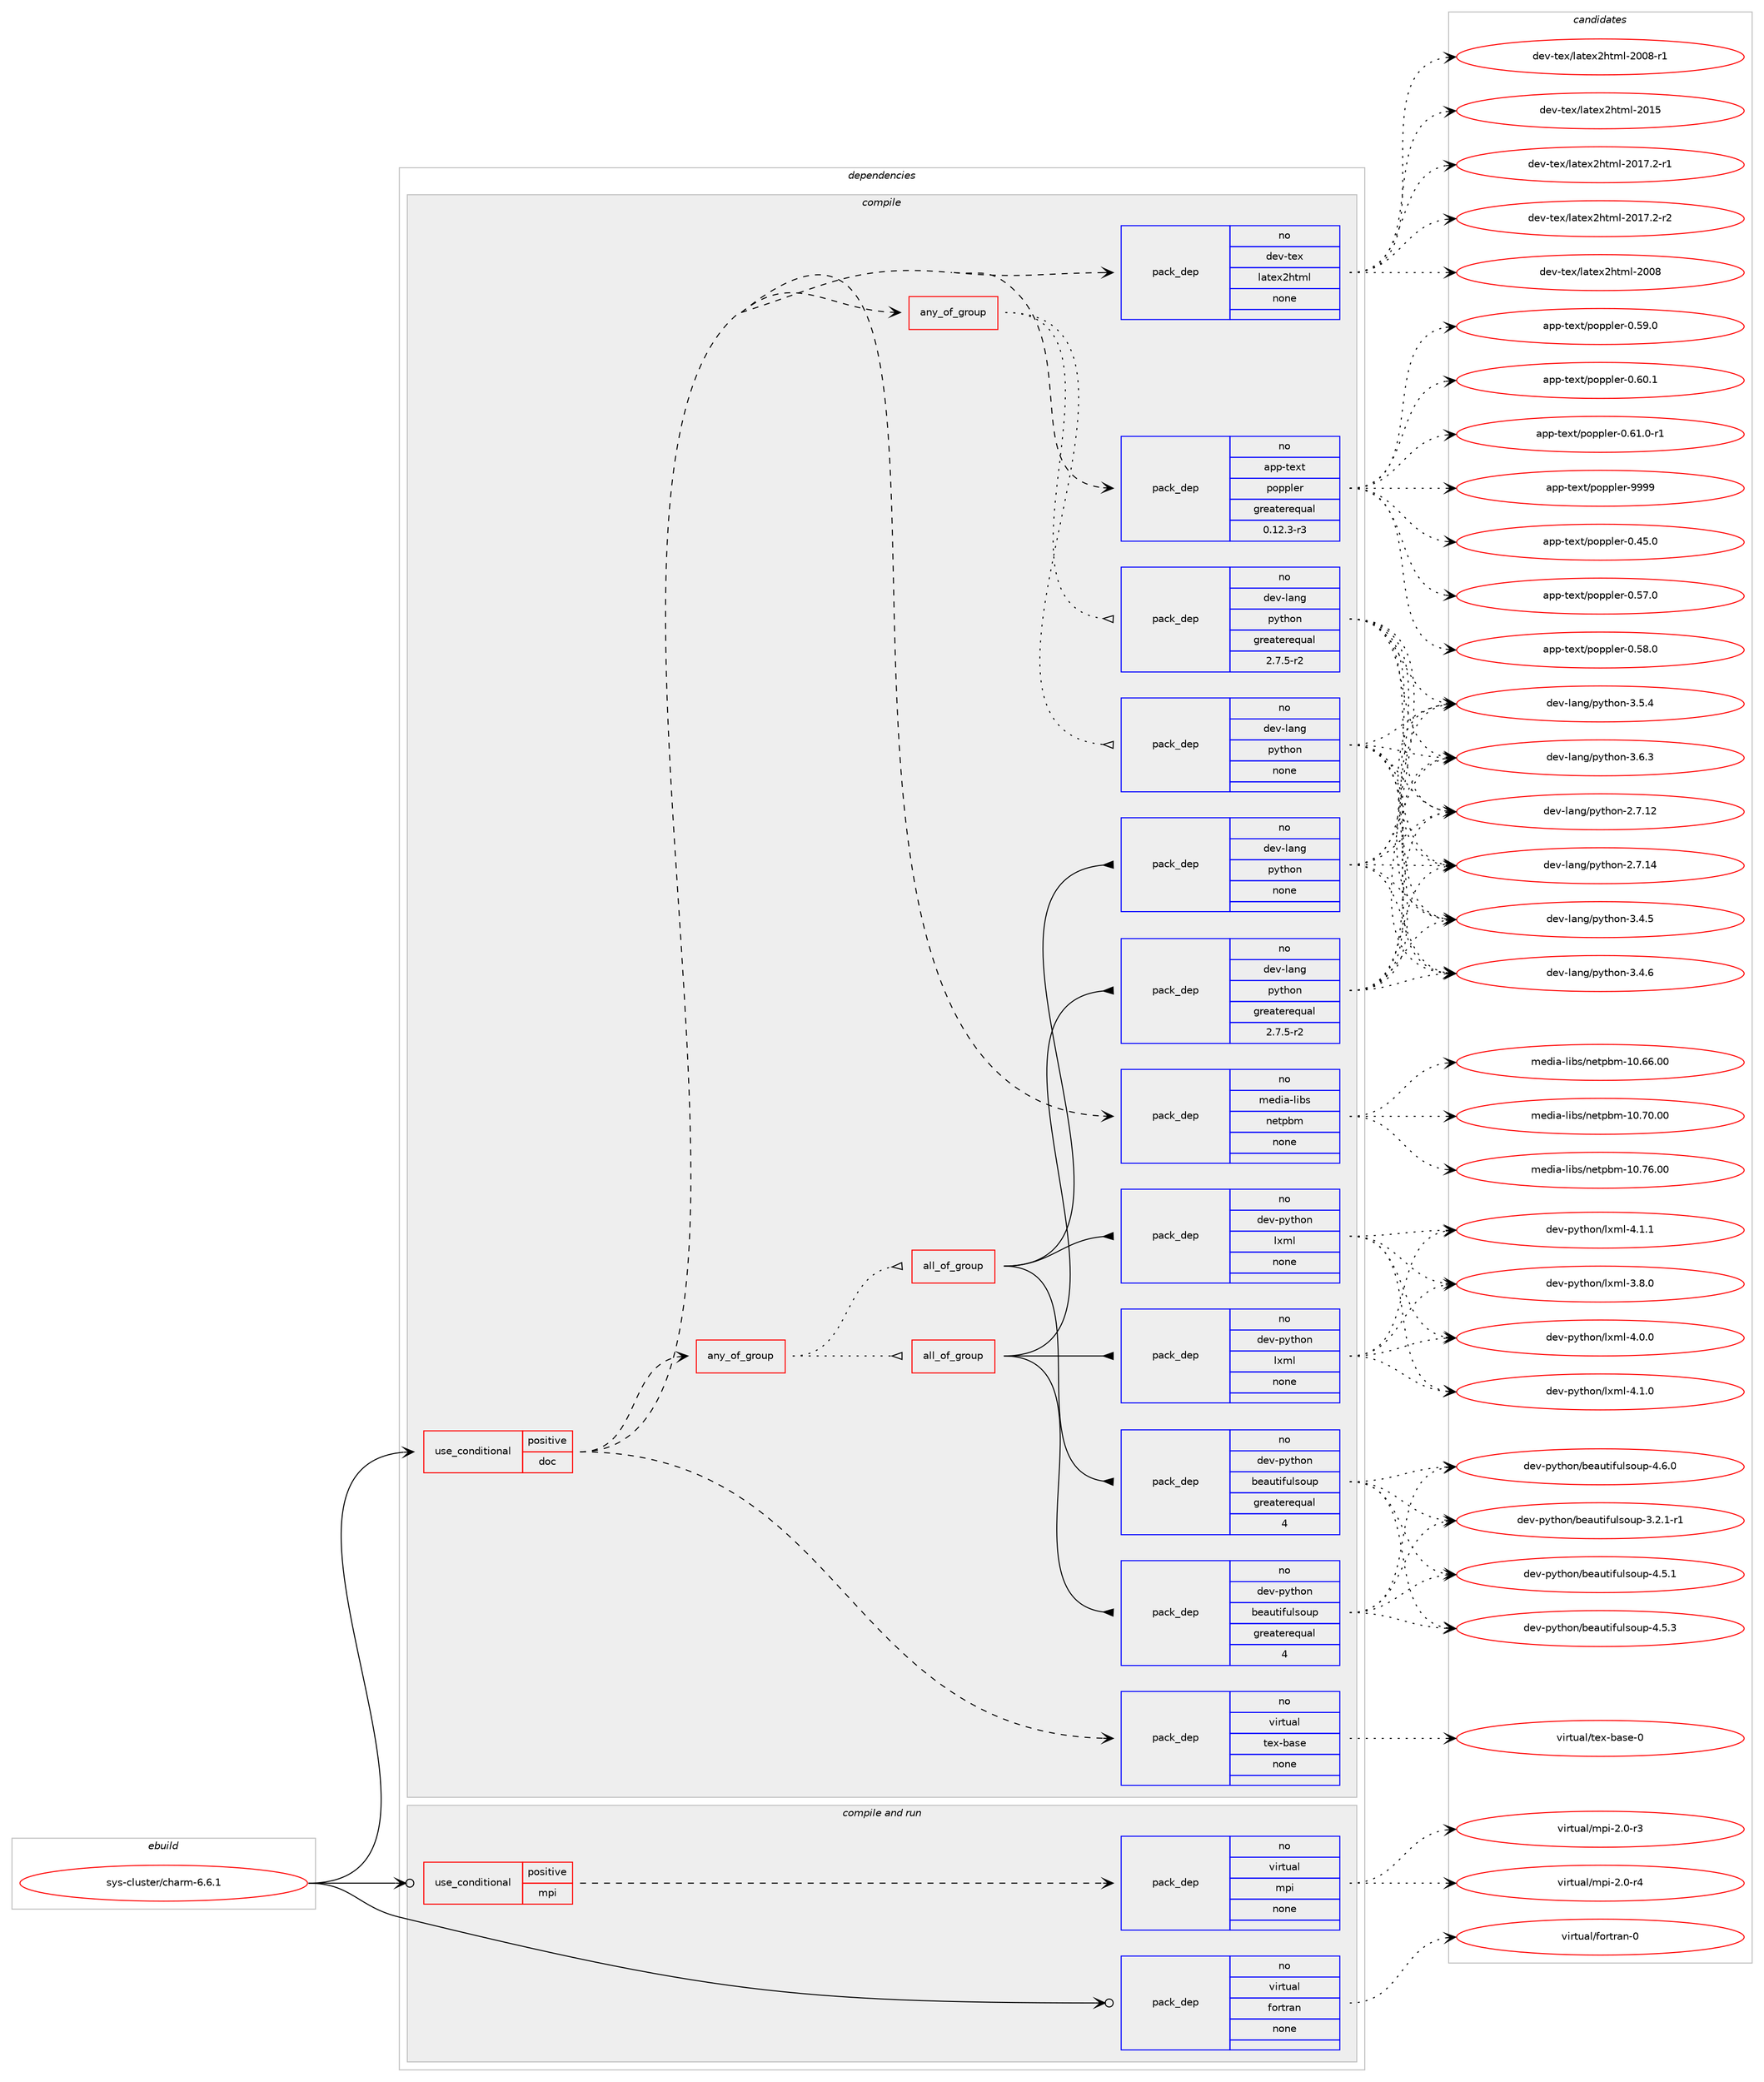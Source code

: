 digraph prolog {

# *************
# Graph options
# *************

newrank=true;
concentrate=true;
compound=true;
graph [rankdir=LR,fontname=Helvetica,fontsize=10,ranksep=1.5];#, ranksep=2.5, nodesep=0.2];
edge  [arrowhead=vee];
node  [fontname=Helvetica,fontsize=10];

# **********
# The ebuild
# **********

subgraph cluster_leftcol {
color=gray;
rank=same;
label=<<i>ebuild</i>>;
id [label="sys-cluster/charm-6.6.1", color=red, width=4, href="../sys-cluster/charm-6.6.1.svg"];
}

# ****************
# The dependencies
# ****************

subgraph cluster_midcol {
color=gray;
label=<<i>dependencies</i>>;
subgraph cluster_compile {
fillcolor="#eeeeee";
style=filled;
label=<<i>compile</i>>;
subgraph cond115102 {
dependency478197 [label=<<TABLE BORDER="0" CELLBORDER="1" CELLSPACING="0" CELLPADDING="4"><TR><TD ROWSPAN="3" CELLPADDING="10">use_conditional</TD></TR><TR><TD>positive</TD></TR><TR><TD>doc</TD></TR></TABLE>>, shape=none, color=red];
subgraph pack354747 {
dependency478198 [label=<<TABLE BORDER="0" CELLBORDER="1" CELLSPACING="0" CELLPADDING="4" WIDTH="220"><TR><TD ROWSPAN="6" CELLPADDING="30">pack_dep</TD></TR><TR><TD WIDTH="110">no</TD></TR><TR><TD>app-text</TD></TR><TR><TD>poppler</TD></TR><TR><TD>greaterequal</TD></TR><TR><TD>0.12.3-r3</TD></TR></TABLE>>, shape=none, color=blue];
}
dependency478197:e -> dependency478198:w [weight=20,style="dashed",arrowhead="vee"];
subgraph pack354748 {
dependency478199 [label=<<TABLE BORDER="0" CELLBORDER="1" CELLSPACING="0" CELLPADDING="4" WIDTH="220"><TR><TD ROWSPAN="6" CELLPADDING="30">pack_dep</TD></TR><TR><TD WIDTH="110">no</TD></TR><TR><TD>dev-tex</TD></TR><TR><TD>latex2html</TD></TR><TR><TD>none</TD></TR><TR><TD></TD></TR></TABLE>>, shape=none, color=blue];
}
dependency478197:e -> dependency478199:w [weight=20,style="dashed",arrowhead="vee"];
subgraph pack354749 {
dependency478200 [label=<<TABLE BORDER="0" CELLBORDER="1" CELLSPACING="0" CELLPADDING="4" WIDTH="220"><TR><TD ROWSPAN="6" CELLPADDING="30">pack_dep</TD></TR><TR><TD WIDTH="110">no</TD></TR><TR><TD>virtual</TD></TR><TR><TD>tex-base</TD></TR><TR><TD>none</TD></TR><TR><TD></TD></TR></TABLE>>, shape=none, color=blue];
}
dependency478197:e -> dependency478200:w [weight=20,style="dashed",arrowhead="vee"];
subgraph any8069 {
dependency478201 [label=<<TABLE BORDER="0" CELLBORDER="1" CELLSPACING="0" CELLPADDING="4"><TR><TD CELLPADDING="10">any_of_group</TD></TR></TABLE>>, shape=none, color=red];subgraph all282 {
dependency478202 [label=<<TABLE BORDER="0" CELLBORDER="1" CELLSPACING="0" CELLPADDING="4"><TR><TD CELLPADDING="10">all_of_group</TD></TR></TABLE>>, shape=none, color=red];subgraph pack354750 {
dependency478203 [label=<<TABLE BORDER="0" CELLBORDER="1" CELLSPACING="0" CELLPADDING="4" WIDTH="220"><TR><TD ROWSPAN="6" CELLPADDING="30">pack_dep</TD></TR><TR><TD WIDTH="110">no</TD></TR><TR><TD>dev-lang</TD></TR><TR><TD>python</TD></TR><TR><TD>none</TD></TR><TR><TD></TD></TR></TABLE>>, shape=none, color=blue];
}
dependency478202:e -> dependency478203:w [weight=20,style="solid",arrowhead="inv"];
subgraph pack354751 {
dependency478204 [label=<<TABLE BORDER="0" CELLBORDER="1" CELLSPACING="0" CELLPADDING="4" WIDTH="220"><TR><TD ROWSPAN="6" CELLPADDING="30">pack_dep</TD></TR><TR><TD WIDTH="110">no</TD></TR><TR><TD>dev-python</TD></TR><TR><TD>beautifulsoup</TD></TR><TR><TD>greaterequal</TD></TR><TR><TD>4</TD></TR></TABLE>>, shape=none, color=blue];
}
dependency478202:e -> dependency478204:w [weight=20,style="solid",arrowhead="inv"];
subgraph pack354752 {
dependency478205 [label=<<TABLE BORDER="0" CELLBORDER="1" CELLSPACING="0" CELLPADDING="4" WIDTH="220"><TR><TD ROWSPAN="6" CELLPADDING="30">pack_dep</TD></TR><TR><TD WIDTH="110">no</TD></TR><TR><TD>dev-python</TD></TR><TR><TD>lxml</TD></TR><TR><TD>none</TD></TR><TR><TD></TD></TR></TABLE>>, shape=none, color=blue];
}
dependency478202:e -> dependency478205:w [weight=20,style="solid",arrowhead="inv"];
}
dependency478201:e -> dependency478202:w [weight=20,style="dotted",arrowhead="oinv"];
subgraph all283 {
dependency478206 [label=<<TABLE BORDER="0" CELLBORDER="1" CELLSPACING="0" CELLPADDING="4"><TR><TD CELLPADDING="10">all_of_group</TD></TR></TABLE>>, shape=none, color=red];subgraph pack354753 {
dependency478207 [label=<<TABLE BORDER="0" CELLBORDER="1" CELLSPACING="0" CELLPADDING="4" WIDTH="220"><TR><TD ROWSPAN="6" CELLPADDING="30">pack_dep</TD></TR><TR><TD WIDTH="110">no</TD></TR><TR><TD>dev-lang</TD></TR><TR><TD>python</TD></TR><TR><TD>greaterequal</TD></TR><TR><TD>2.7.5-r2</TD></TR></TABLE>>, shape=none, color=blue];
}
dependency478206:e -> dependency478207:w [weight=20,style="solid",arrowhead="inv"];
subgraph pack354754 {
dependency478208 [label=<<TABLE BORDER="0" CELLBORDER="1" CELLSPACING="0" CELLPADDING="4" WIDTH="220"><TR><TD ROWSPAN="6" CELLPADDING="30">pack_dep</TD></TR><TR><TD WIDTH="110">no</TD></TR><TR><TD>dev-python</TD></TR><TR><TD>beautifulsoup</TD></TR><TR><TD>greaterequal</TD></TR><TR><TD>4</TD></TR></TABLE>>, shape=none, color=blue];
}
dependency478206:e -> dependency478208:w [weight=20,style="solid",arrowhead="inv"];
subgraph pack354755 {
dependency478209 [label=<<TABLE BORDER="0" CELLBORDER="1" CELLSPACING="0" CELLPADDING="4" WIDTH="220"><TR><TD ROWSPAN="6" CELLPADDING="30">pack_dep</TD></TR><TR><TD WIDTH="110">no</TD></TR><TR><TD>dev-python</TD></TR><TR><TD>lxml</TD></TR><TR><TD>none</TD></TR><TR><TD></TD></TR></TABLE>>, shape=none, color=blue];
}
dependency478206:e -> dependency478209:w [weight=20,style="solid",arrowhead="inv"];
}
dependency478201:e -> dependency478206:w [weight=20,style="dotted",arrowhead="oinv"];
}
dependency478197:e -> dependency478201:w [weight=20,style="dashed",arrowhead="vee"];
subgraph pack354756 {
dependency478210 [label=<<TABLE BORDER="0" CELLBORDER="1" CELLSPACING="0" CELLPADDING="4" WIDTH="220"><TR><TD ROWSPAN="6" CELLPADDING="30">pack_dep</TD></TR><TR><TD WIDTH="110">no</TD></TR><TR><TD>media-libs</TD></TR><TR><TD>netpbm</TD></TR><TR><TD>none</TD></TR><TR><TD></TD></TR></TABLE>>, shape=none, color=blue];
}
dependency478197:e -> dependency478210:w [weight=20,style="dashed",arrowhead="vee"];
subgraph any8070 {
dependency478211 [label=<<TABLE BORDER="0" CELLBORDER="1" CELLSPACING="0" CELLPADDING="4"><TR><TD CELLPADDING="10">any_of_group</TD></TR></TABLE>>, shape=none, color=red];subgraph pack354757 {
dependency478212 [label=<<TABLE BORDER="0" CELLBORDER="1" CELLSPACING="0" CELLPADDING="4" WIDTH="220"><TR><TD ROWSPAN="6" CELLPADDING="30">pack_dep</TD></TR><TR><TD WIDTH="110">no</TD></TR><TR><TD>dev-lang</TD></TR><TR><TD>python</TD></TR><TR><TD>none</TD></TR><TR><TD></TD></TR></TABLE>>, shape=none, color=blue];
}
dependency478211:e -> dependency478212:w [weight=20,style="dotted",arrowhead="oinv"];
subgraph pack354758 {
dependency478213 [label=<<TABLE BORDER="0" CELLBORDER="1" CELLSPACING="0" CELLPADDING="4" WIDTH="220"><TR><TD ROWSPAN="6" CELLPADDING="30">pack_dep</TD></TR><TR><TD WIDTH="110">no</TD></TR><TR><TD>dev-lang</TD></TR><TR><TD>python</TD></TR><TR><TD>greaterequal</TD></TR><TR><TD>2.7.5-r2</TD></TR></TABLE>>, shape=none, color=blue];
}
dependency478211:e -> dependency478213:w [weight=20,style="dotted",arrowhead="oinv"];
}
dependency478197:e -> dependency478211:w [weight=20,style="dashed",arrowhead="vee"];
}
id:e -> dependency478197:w [weight=20,style="solid",arrowhead="vee"];
}
subgraph cluster_compileandrun {
fillcolor="#eeeeee";
style=filled;
label=<<i>compile and run</i>>;
subgraph cond115103 {
dependency478214 [label=<<TABLE BORDER="0" CELLBORDER="1" CELLSPACING="0" CELLPADDING="4"><TR><TD ROWSPAN="3" CELLPADDING="10">use_conditional</TD></TR><TR><TD>positive</TD></TR><TR><TD>mpi</TD></TR></TABLE>>, shape=none, color=red];
subgraph pack354759 {
dependency478215 [label=<<TABLE BORDER="0" CELLBORDER="1" CELLSPACING="0" CELLPADDING="4" WIDTH="220"><TR><TD ROWSPAN="6" CELLPADDING="30">pack_dep</TD></TR><TR><TD WIDTH="110">no</TD></TR><TR><TD>virtual</TD></TR><TR><TD>mpi</TD></TR><TR><TD>none</TD></TR><TR><TD></TD></TR></TABLE>>, shape=none, color=blue];
}
dependency478214:e -> dependency478215:w [weight=20,style="dashed",arrowhead="vee"];
}
id:e -> dependency478214:w [weight=20,style="solid",arrowhead="odotvee"];
subgraph pack354760 {
dependency478216 [label=<<TABLE BORDER="0" CELLBORDER="1" CELLSPACING="0" CELLPADDING="4" WIDTH="220"><TR><TD ROWSPAN="6" CELLPADDING="30">pack_dep</TD></TR><TR><TD WIDTH="110">no</TD></TR><TR><TD>virtual</TD></TR><TR><TD>fortran</TD></TR><TR><TD>none</TD></TR><TR><TD></TD></TR></TABLE>>, shape=none, color=blue];
}
id:e -> dependency478216:w [weight=20,style="solid",arrowhead="odotvee"];
}
subgraph cluster_run {
fillcolor="#eeeeee";
style=filled;
label=<<i>run</i>>;
}
}

# **************
# The candidates
# **************

subgraph cluster_choices {
rank=same;
color=gray;
label=<<i>candidates</i>>;

subgraph choice354747 {
color=black;
nodesep=1;
choice97112112451161011201164711211111211210810111445484652534648 [label="app-text/poppler-0.45.0", color=red, width=4,href="../app-text/poppler-0.45.0.svg"];
choice97112112451161011201164711211111211210810111445484653554648 [label="app-text/poppler-0.57.0", color=red, width=4,href="../app-text/poppler-0.57.0.svg"];
choice97112112451161011201164711211111211210810111445484653564648 [label="app-text/poppler-0.58.0", color=red, width=4,href="../app-text/poppler-0.58.0.svg"];
choice97112112451161011201164711211111211210810111445484653574648 [label="app-text/poppler-0.59.0", color=red, width=4,href="../app-text/poppler-0.59.0.svg"];
choice97112112451161011201164711211111211210810111445484654484649 [label="app-text/poppler-0.60.1", color=red, width=4,href="../app-text/poppler-0.60.1.svg"];
choice971121124511610112011647112111112112108101114454846544946484511449 [label="app-text/poppler-0.61.0-r1", color=red, width=4,href="../app-text/poppler-0.61.0-r1.svg"];
choice9711211245116101120116471121111121121081011144557575757 [label="app-text/poppler-9999", color=red, width=4,href="../app-text/poppler-9999.svg"];
dependency478198:e -> choice97112112451161011201164711211111211210810111445484652534648:w [style=dotted,weight="100"];
dependency478198:e -> choice97112112451161011201164711211111211210810111445484653554648:w [style=dotted,weight="100"];
dependency478198:e -> choice97112112451161011201164711211111211210810111445484653564648:w [style=dotted,weight="100"];
dependency478198:e -> choice97112112451161011201164711211111211210810111445484653574648:w [style=dotted,weight="100"];
dependency478198:e -> choice97112112451161011201164711211111211210810111445484654484649:w [style=dotted,weight="100"];
dependency478198:e -> choice971121124511610112011647112111112112108101114454846544946484511449:w [style=dotted,weight="100"];
dependency478198:e -> choice9711211245116101120116471121111121121081011144557575757:w [style=dotted,weight="100"];
}
subgraph choice354748 {
color=black;
nodesep=1;
choice100101118451161011204710897116101120501041161091084550484856 [label="dev-tex/latex2html-2008", color=red, width=4,href="../dev-tex/latex2html-2008.svg"];
choice1001011184511610112047108971161011205010411610910845504848564511449 [label="dev-tex/latex2html-2008-r1", color=red, width=4,href="../dev-tex/latex2html-2008-r1.svg"];
choice100101118451161011204710897116101120501041161091084550484953 [label="dev-tex/latex2html-2015", color=red, width=4,href="../dev-tex/latex2html-2015.svg"];
choice10010111845116101120471089711610112050104116109108455048495546504511449 [label="dev-tex/latex2html-2017.2-r1", color=red, width=4,href="../dev-tex/latex2html-2017.2-r1.svg"];
choice10010111845116101120471089711610112050104116109108455048495546504511450 [label="dev-tex/latex2html-2017.2-r2", color=red, width=4,href="../dev-tex/latex2html-2017.2-r2.svg"];
dependency478199:e -> choice100101118451161011204710897116101120501041161091084550484856:w [style=dotted,weight="100"];
dependency478199:e -> choice1001011184511610112047108971161011205010411610910845504848564511449:w [style=dotted,weight="100"];
dependency478199:e -> choice100101118451161011204710897116101120501041161091084550484953:w [style=dotted,weight="100"];
dependency478199:e -> choice10010111845116101120471089711610112050104116109108455048495546504511449:w [style=dotted,weight="100"];
dependency478199:e -> choice10010111845116101120471089711610112050104116109108455048495546504511450:w [style=dotted,weight="100"];
}
subgraph choice354749 {
color=black;
nodesep=1;
choice11810511411611797108471161011204598971151014548 [label="virtual/tex-base-0", color=red, width=4,href="../virtual/tex-base-0.svg"];
dependency478200:e -> choice11810511411611797108471161011204598971151014548:w [style=dotted,weight="100"];
}
subgraph choice354750 {
color=black;
nodesep=1;
choice10010111845108971101034711212111610411111045504655464950 [label="dev-lang/python-2.7.12", color=red, width=4,href="../dev-lang/python-2.7.12.svg"];
choice10010111845108971101034711212111610411111045504655464952 [label="dev-lang/python-2.7.14", color=red, width=4,href="../dev-lang/python-2.7.14.svg"];
choice100101118451089711010347112121116104111110455146524653 [label="dev-lang/python-3.4.5", color=red, width=4,href="../dev-lang/python-3.4.5.svg"];
choice100101118451089711010347112121116104111110455146524654 [label="dev-lang/python-3.4.6", color=red, width=4,href="../dev-lang/python-3.4.6.svg"];
choice100101118451089711010347112121116104111110455146534652 [label="dev-lang/python-3.5.4", color=red, width=4,href="../dev-lang/python-3.5.4.svg"];
choice100101118451089711010347112121116104111110455146544651 [label="dev-lang/python-3.6.3", color=red, width=4,href="../dev-lang/python-3.6.3.svg"];
dependency478203:e -> choice10010111845108971101034711212111610411111045504655464950:w [style=dotted,weight="100"];
dependency478203:e -> choice10010111845108971101034711212111610411111045504655464952:w [style=dotted,weight="100"];
dependency478203:e -> choice100101118451089711010347112121116104111110455146524653:w [style=dotted,weight="100"];
dependency478203:e -> choice100101118451089711010347112121116104111110455146524654:w [style=dotted,weight="100"];
dependency478203:e -> choice100101118451089711010347112121116104111110455146534652:w [style=dotted,weight="100"];
dependency478203:e -> choice100101118451089711010347112121116104111110455146544651:w [style=dotted,weight="100"];
}
subgraph choice354751 {
color=black;
nodesep=1;
choice100101118451121211161041111104798101971171161051021171081151111171124551465046494511449 [label="dev-python/beautifulsoup-3.2.1-r1", color=red, width=4,href="../dev-python/beautifulsoup-3.2.1-r1.svg"];
choice10010111845112121116104111110479810197117116105102117108115111117112455246534649 [label="dev-python/beautifulsoup-4.5.1", color=red, width=4,href="../dev-python/beautifulsoup-4.5.1.svg"];
choice10010111845112121116104111110479810197117116105102117108115111117112455246534651 [label="dev-python/beautifulsoup-4.5.3", color=red, width=4,href="../dev-python/beautifulsoup-4.5.3.svg"];
choice10010111845112121116104111110479810197117116105102117108115111117112455246544648 [label="dev-python/beautifulsoup-4.6.0", color=red, width=4,href="../dev-python/beautifulsoup-4.6.0.svg"];
dependency478204:e -> choice100101118451121211161041111104798101971171161051021171081151111171124551465046494511449:w [style=dotted,weight="100"];
dependency478204:e -> choice10010111845112121116104111110479810197117116105102117108115111117112455246534649:w [style=dotted,weight="100"];
dependency478204:e -> choice10010111845112121116104111110479810197117116105102117108115111117112455246534651:w [style=dotted,weight="100"];
dependency478204:e -> choice10010111845112121116104111110479810197117116105102117108115111117112455246544648:w [style=dotted,weight="100"];
}
subgraph choice354752 {
color=black;
nodesep=1;
choice1001011184511212111610411111047108120109108455146564648 [label="dev-python/lxml-3.8.0", color=red, width=4,href="../dev-python/lxml-3.8.0.svg"];
choice1001011184511212111610411111047108120109108455246484648 [label="dev-python/lxml-4.0.0", color=red, width=4,href="../dev-python/lxml-4.0.0.svg"];
choice1001011184511212111610411111047108120109108455246494648 [label="dev-python/lxml-4.1.0", color=red, width=4,href="../dev-python/lxml-4.1.0.svg"];
choice1001011184511212111610411111047108120109108455246494649 [label="dev-python/lxml-4.1.1", color=red, width=4,href="../dev-python/lxml-4.1.1.svg"];
dependency478205:e -> choice1001011184511212111610411111047108120109108455146564648:w [style=dotted,weight="100"];
dependency478205:e -> choice1001011184511212111610411111047108120109108455246484648:w [style=dotted,weight="100"];
dependency478205:e -> choice1001011184511212111610411111047108120109108455246494648:w [style=dotted,weight="100"];
dependency478205:e -> choice1001011184511212111610411111047108120109108455246494649:w [style=dotted,weight="100"];
}
subgraph choice354753 {
color=black;
nodesep=1;
choice10010111845108971101034711212111610411111045504655464950 [label="dev-lang/python-2.7.12", color=red, width=4,href="../dev-lang/python-2.7.12.svg"];
choice10010111845108971101034711212111610411111045504655464952 [label="dev-lang/python-2.7.14", color=red, width=4,href="../dev-lang/python-2.7.14.svg"];
choice100101118451089711010347112121116104111110455146524653 [label="dev-lang/python-3.4.5", color=red, width=4,href="../dev-lang/python-3.4.5.svg"];
choice100101118451089711010347112121116104111110455146524654 [label="dev-lang/python-3.4.6", color=red, width=4,href="../dev-lang/python-3.4.6.svg"];
choice100101118451089711010347112121116104111110455146534652 [label="dev-lang/python-3.5.4", color=red, width=4,href="../dev-lang/python-3.5.4.svg"];
choice100101118451089711010347112121116104111110455146544651 [label="dev-lang/python-3.6.3", color=red, width=4,href="../dev-lang/python-3.6.3.svg"];
dependency478207:e -> choice10010111845108971101034711212111610411111045504655464950:w [style=dotted,weight="100"];
dependency478207:e -> choice10010111845108971101034711212111610411111045504655464952:w [style=dotted,weight="100"];
dependency478207:e -> choice100101118451089711010347112121116104111110455146524653:w [style=dotted,weight="100"];
dependency478207:e -> choice100101118451089711010347112121116104111110455146524654:w [style=dotted,weight="100"];
dependency478207:e -> choice100101118451089711010347112121116104111110455146534652:w [style=dotted,weight="100"];
dependency478207:e -> choice100101118451089711010347112121116104111110455146544651:w [style=dotted,weight="100"];
}
subgraph choice354754 {
color=black;
nodesep=1;
choice100101118451121211161041111104798101971171161051021171081151111171124551465046494511449 [label="dev-python/beautifulsoup-3.2.1-r1", color=red, width=4,href="../dev-python/beautifulsoup-3.2.1-r1.svg"];
choice10010111845112121116104111110479810197117116105102117108115111117112455246534649 [label="dev-python/beautifulsoup-4.5.1", color=red, width=4,href="../dev-python/beautifulsoup-4.5.1.svg"];
choice10010111845112121116104111110479810197117116105102117108115111117112455246534651 [label="dev-python/beautifulsoup-4.5.3", color=red, width=4,href="../dev-python/beautifulsoup-4.5.3.svg"];
choice10010111845112121116104111110479810197117116105102117108115111117112455246544648 [label="dev-python/beautifulsoup-4.6.0", color=red, width=4,href="../dev-python/beautifulsoup-4.6.0.svg"];
dependency478208:e -> choice100101118451121211161041111104798101971171161051021171081151111171124551465046494511449:w [style=dotted,weight="100"];
dependency478208:e -> choice10010111845112121116104111110479810197117116105102117108115111117112455246534649:w [style=dotted,weight="100"];
dependency478208:e -> choice10010111845112121116104111110479810197117116105102117108115111117112455246534651:w [style=dotted,weight="100"];
dependency478208:e -> choice10010111845112121116104111110479810197117116105102117108115111117112455246544648:w [style=dotted,weight="100"];
}
subgraph choice354755 {
color=black;
nodesep=1;
choice1001011184511212111610411111047108120109108455146564648 [label="dev-python/lxml-3.8.0", color=red, width=4,href="../dev-python/lxml-3.8.0.svg"];
choice1001011184511212111610411111047108120109108455246484648 [label="dev-python/lxml-4.0.0", color=red, width=4,href="../dev-python/lxml-4.0.0.svg"];
choice1001011184511212111610411111047108120109108455246494648 [label="dev-python/lxml-4.1.0", color=red, width=4,href="../dev-python/lxml-4.1.0.svg"];
choice1001011184511212111610411111047108120109108455246494649 [label="dev-python/lxml-4.1.1", color=red, width=4,href="../dev-python/lxml-4.1.1.svg"];
dependency478209:e -> choice1001011184511212111610411111047108120109108455146564648:w [style=dotted,weight="100"];
dependency478209:e -> choice1001011184511212111610411111047108120109108455246484648:w [style=dotted,weight="100"];
dependency478209:e -> choice1001011184511212111610411111047108120109108455246494648:w [style=dotted,weight="100"];
dependency478209:e -> choice1001011184511212111610411111047108120109108455246494649:w [style=dotted,weight="100"];
}
subgraph choice354756 {
color=black;
nodesep=1;
choice1091011001059745108105981154711010111611298109454948465454464848 [label="media-libs/netpbm-10.66.00", color=red, width=4,href="../media-libs/netpbm-10.66.00.svg"];
choice1091011001059745108105981154711010111611298109454948465548464848 [label="media-libs/netpbm-10.70.00", color=red, width=4,href="../media-libs/netpbm-10.70.00.svg"];
choice1091011001059745108105981154711010111611298109454948465554464848 [label="media-libs/netpbm-10.76.00", color=red, width=4,href="../media-libs/netpbm-10.76.00.svg"];
dependency478210:e -> choice1091011001059745108105981154711010111611298109454948465454464848:w [style=dotted,weight="100"];
dependency478210:e -> choice1091011001059745108105981154711010111611298109454948465548464848:w [style=dotted,weight="100"];
dependency478210:e -> choice1091011001059745108105981154711010111611298109454948465554464848:w [style=dotted,weight="100"];
}
subgraph choice354757 {
color=black;
nodesep=1;
choice10010111845108971101034711212111610411111045504655464950 [label="dev-lang/python-2.7.12", color=red, width=4,href="../dev-lang/python-2.7.12.svg"];
choice10010111845108971101034711212111610411111045504655464952 [label="dev-lang/python-2.7.14", color=red, width=4,href="../dev-lang/python-2.7.14.svg"];
choice100101118451089711010347112121116104111110455146524653 [label="dev-lang/python-3.4.5", color=red, width=4,href="../dev-lang/python-3.4.5.svg"];
choice100101118451089711010347112121116104111110455146524654 [label="dev-lang/python-3.4.6", color=red, width=4,href="../dev-lang/python-3.4.6.svg"];
choice100101118451089711010347112121116104111110455146534652 [label="dev-lang/python-3.5.4", color=red, width=4,href="../dev-lang/python-3.5.4.svg"];
choice100101118451089711010347112121116104111110455146544651 [label="dev-lang/python-3.6.3", color=red, width=4,href="../dev-lang/python-3.6.3.svg"];
dependency478212:e -> choice10010111845108971101034711212111610411111045504655464950:w [style=dotted,weight="100"];
dependency478212:e -> choice10010111845108971101034711212111610411111045504655464952:w [style=dotted,weight="100"];
dependency478212:e -> choice100101118451089711010347112121116104111110455146524653:w [style=dotted,weight="100"];
dependency478212:e -> choice100101118451089711010347112121116104111110455146524654:w [style=dotted,weight="100"];
dependency478212:e -> choice100101118451089711010347112121116104111110455146534652:w [style=dotted,weight="100"];
dependency478212:e -> choice100101118451089711010347112121116104111110455146544651:w [style=dotted,weight="100"];
}
subgraph choice354758 {
color=black;
nodesep=1;
choice10010111845108971101034711212111610411111045504655464950 [label="dev-lang/python-2.7.12", color=red, width=4,href="../dev-lang/python-2.7.12.svg"];
choice10010111845108971101034711212111610411111045504655464952 [label="dev-lang/python-2.7.14", color=red, width=4,href="../dev-lang/python-2.7.14.svg"];
choice100101118451089711010347112121116104111110455146524653 [label="dev-lang/python-3.4.5", color=red, width=4,href="../dev-lang/python-3.4.5.svg"];
choice100101118451089711010347112121116104111110455146524654 [label="dev-lang/python-3.4.6", color=red, width=4,href="../dev-lang/python-3.4.6.svg"];
choice100101118451089711010347112121116104111110455146534652 [label="dev-lang/python-3.5.4", color=red, width=4,href="../dev-lang/python-3.5.4.svg"];
choice100101118451089711010347112121116104111110455146544651 [label="dev-lang/python-3.6.3", color=red, width=4,href="../dev-lang/python-3.6.3.svg"];
dependency478213:e -> choice10010111845108971101034711212111610411111045504655464950:w [style=dotted,weight="100"];
dependency478213:e -> choice10010111845108971101034711212111610411111045504655464952:w [style=dotted,weight="100"];
dependency478213:e -> choice100101118451089711010347112121116104111110455146524653:w [style=dotted,weight="100"];
dependency478213:e -> choice100101118451089711010347112121116104111110455146524654:w [style=dotted,weight="100"];
dependency478213:e -> choice100101118451089711010347112121116104111110455146534652:w [style=dotted,weight="100"];
dependency478213:e -> choice100101118451089711010347112121116104111110455146544651:w [style=dotted,weight="100"];
}
subgraph choice354759 {
color=black;
nodesep=1;
choice1181051141161179710847109112105455046484511451 [label="virtual/mpi-2.0-r3", color=red, width=4,href="../virtual/mpi-2.0-r3.svg"];
choice1181051141161179710847109112105455046484511452 [label="virtual/mpi-2.0-r4", color=red, width=4,href="../virtual/mpi-2.0-r4.svg"];
dependency478215:e -> choice1181051141161179710847109112105455046484511451:w [style=dotted,weight="100"];
dependency478215:e -> choice1181051141161179710847109112105455046484511452:w [style=dotted,weight="100"];
}
subgraph choice354760 {
color=black;
nodesep=1;
choice1181051141161179710847102111114116114971104548 [label="virtual/fortran-0", color=red, width=4,href="../virtual/fortran-0.svg"];
dependency478216:e -> choice1181051141161179710847102111114116114971104548:w [style=dotted,weight="100"];
}
}

}

